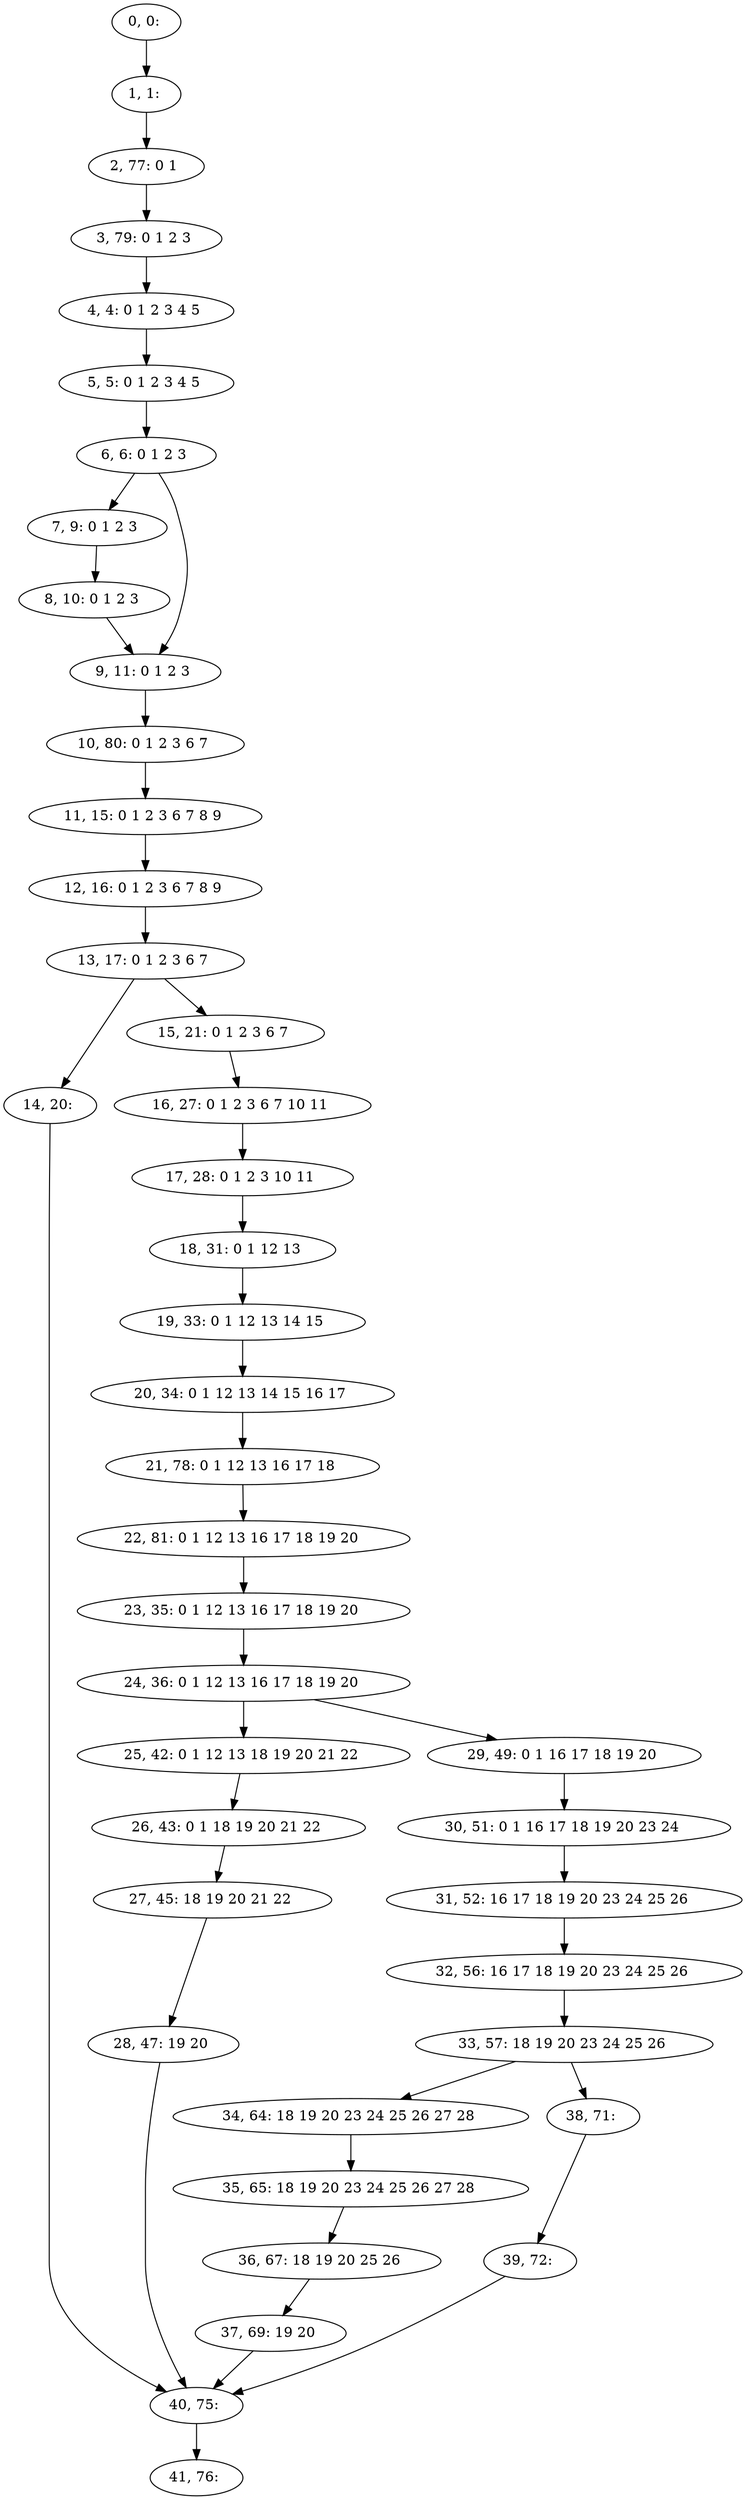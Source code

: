 digraph G {
0[label="0, 0: "];
1[label="1, 1: "];
2[label="2, 77: 0 1 "];
3[label="3, 79: 0 1 2 3 "];
4[label="4, 4: 0 1 2 3 4 5 "];
5[label="5, 5: 0 1 2 3 4 5 "];
6[label="6, 6: 0 1 2 3 "];
7[label="7, 9: 0 1 2 3 "];
8[label="8, 10: 0 1 2 3 "];
9[label="9, 11: 0 1 2 3 "];
10[label="10, 80: 0 1 2 3 6 7 "];
11[label="11, 15: 0 1 2 3 6 7 8 9 "];
12[label="12, 16: 0 1 2 3 6 7 8 9 "];
13[label="13, 17: 0 1 2 3 6 7 "];
14[label="14, 20: "];
15[label="15, 21: 0 1 2 3 6 7 "];
16[label="16, 27: 0 1 2 3 6 7 10 11 "];
17[label="17, 28: 0 1 2 3 10 11 "];
18[label="18, 31: 0 1 12 13 "];
19[label="19, 33: 0 1 12 13 14 15 "];
20[label="20, 34: 0 1 12 13 14 15 16 17 "];
21[label="21, 78: 0 1 12 13 16 17 18 "];
22[label="22, 81: 0 1 12 13 16 17 18 19 20 "];
23[label="23, 35: 0 1 12 13 16 17 18 19 20 "];
24[label="24, 36: 0 1 12 13 16 17 18 19 20 "];
25[label="25, 42: 0 1 12 13 18 19 20 21 22 "];
26[label="26, 43: 0 1 18 19 20 21 22 "];
27[label="27, 45: 18 19 20 21 22 "];
28[label="28, 47: 19 20 "];
29[label="29, 49: 0 1 16 17 18 19 20 "];
30[label="30, 51: 0 1 16 17 18 19 20 23 24 "];
31[label="31, 52: 16 17 18 19 20 23 24 25 26 "];
32[label="32, 56: 16 17 18 19 20 23 24 25 26 "];
33[label="33, 57: 18 19 20 23 24 25 26 "];
34[label="34, 64: 18 19 20 23 24 25 26 27 28 "];
35[label="35, 65: 18 19 20 23 24 25 26 27 28 "];
36[label="36, 67: 18 19 20 25 26 "];
37[label="37, 69: 19 20 "];
38[label="38, 71: "];
39[label="39, 72: "];
40[label="40, 75: "];
41[label="41, 76: "];
0->1 ;
1->2 ;
2->3 ;
3->4 ;
4->5 ;
5->6 ;
6->7 ;
6->9 ;
7->8 ;
8->9 ;
9->10 ;
10->11 ;
11->12 ;
12->13 ;
13->14 ;
13->15 ;
14->40 ;
15->16 ;
16->17 ;
17->18 ;
18->19 ;
19->20 ;
20->21 ;
21->22 ;
22->23 ;
23->24 ;
24->25 ;
24->29 ;
25->26 ;
26->27 ;
27->28 ;
28->40 ;
29->30 ;
30->31 ;
31->32 ;
32->33 ;
33->34 ;
33->38 ;
34->35 ;
35->36 ;
36->37 ;
37->40 ;
38->39 ;
39->40 ;
40->41 ;
}
